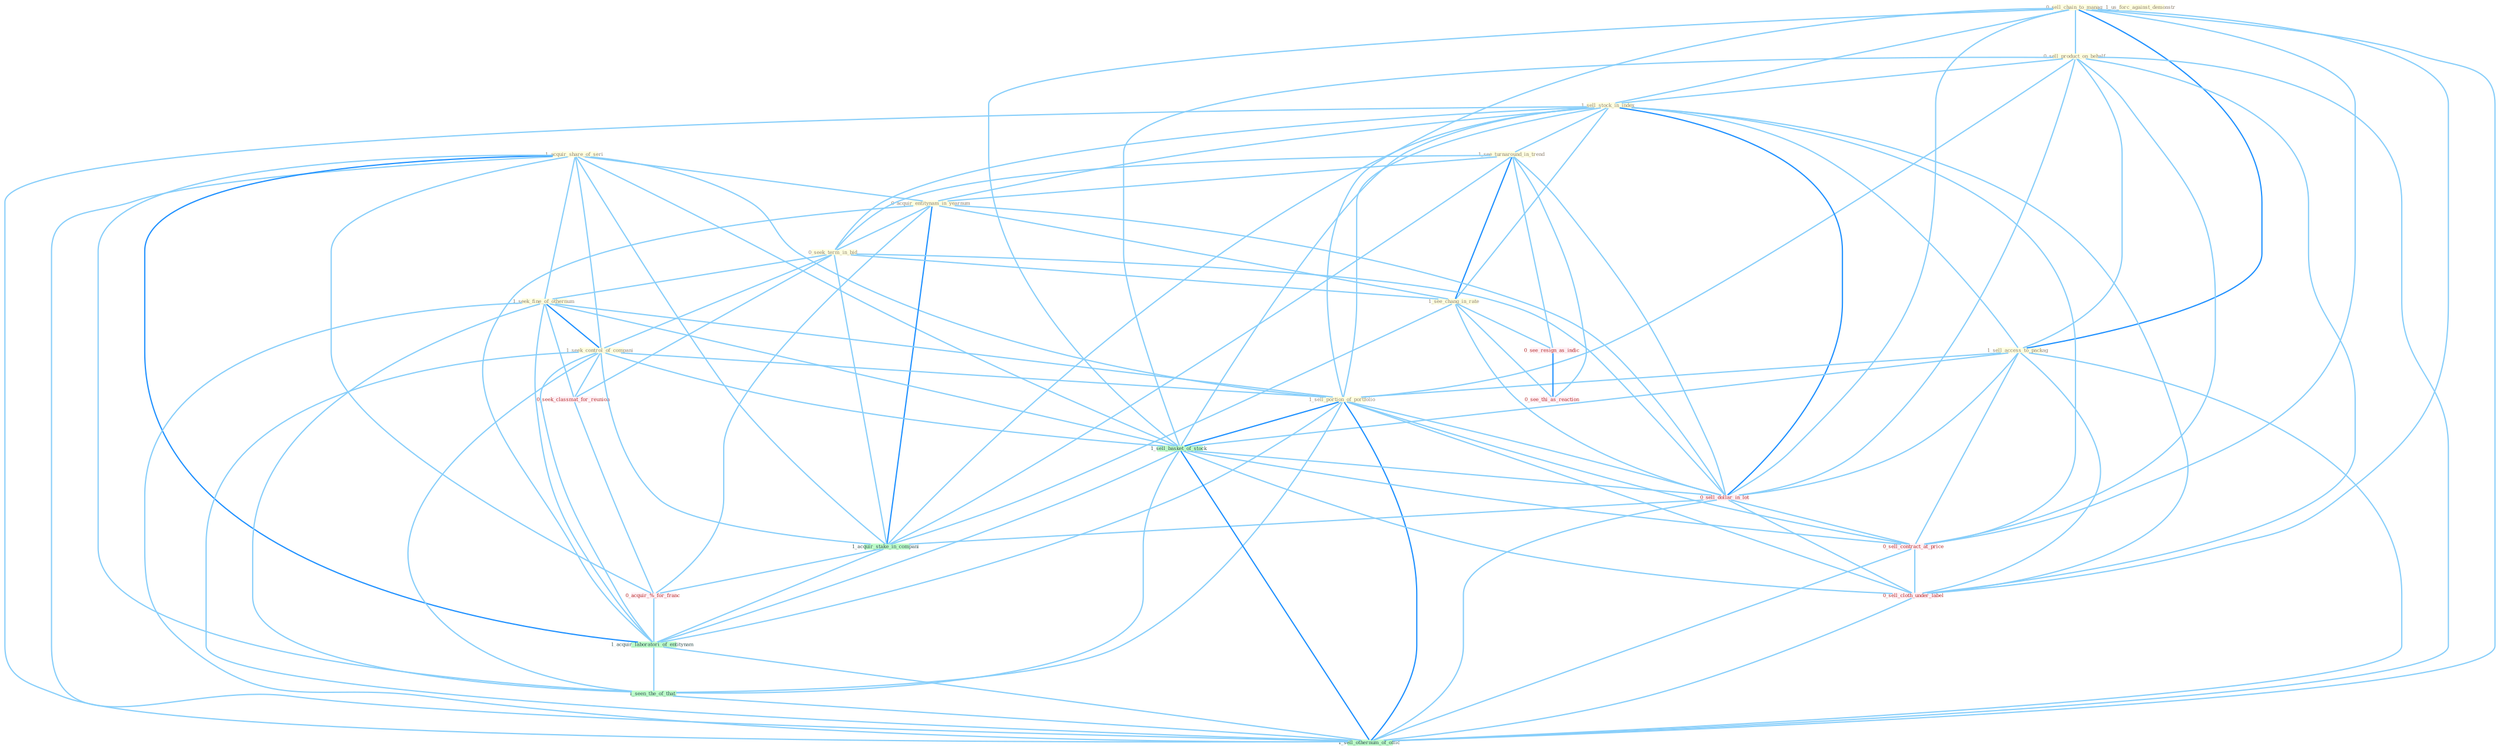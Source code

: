 Graph G{ 
    node
    [shape=polygon,style=filled,width=.5,height=.06,color="#BDFCC9",fixedsize=true,fontsize=4,
    fontcolor="#2f4f4f"];
    {node
    [color="#ffffe0", fontcolor="#8b7d6b"] "0_sell_chain_to_manag " "1_acquir_share_of_seri " "1_us_forc_against_demonstr " "0_sell_product_on_behalf " "1_sell_stock_in_index " "1_see_turnaround_in_trend " "0_acquir_entitynam_in_yearnum " "0_seek_term_in_bid " "1_sell_access_to_packag " "1_seek_fine_of_othernum " "1_seek_control_of_compani " "1_sell_portion_of_portfolio " "1_see_chang_in_rate "}
{node [color="#fff0f5", fontcolor="#b22222"] "0_seek_classmat_for_reunion " "0_sell_dollar_in_lot " "0_see_resign_as_indic " "0_acquir_%_for_franc " "0_sell_contract_at_price " "0_sell_cloth_under_label " "0_see_thi_as_reaction "}
edge [color="#B0E2FF"];

	"0_sell_chain_to_manag " -- "0_sell_product_on_behalf " [w="1", color="#87cefa" ];
	"0_sell_chain_to_manag " -- "1_sell_stock_in_index " [w="1", color="#87cefa" ];
	"0_sell_chain_to_manag " -- "1_sell_access_to_packag " [w="2", color="#1e90ff" , len=0.8];
	"0_sell_chain_to_manag " -- "1_sell_portion_of_portfolio " [w="1", color="#87cefa" ];
	"0_sell_chain_to_manag " -- "1_sell_basket_of_stock " [w="1", color="#87cefa" ];
	"0_sell_chain_to_manag " -- "0_sell_dollar_in_lot " [w="1", color="#87cefa" ];
	"0_sell_chain_to_manag " -- "0_sell_contract_at_price " [w="1", color="#87cefa" ];
	"0_sell_chain_to_manag " -- "0_sell_cloth_under_label " [w="1", color="#87cefa" ];
	"0_sell_chain_to_manag " -- "1_sell_othernum_of_offic " [w="1", color="#87cefa" ];
	"1_acquir_share_of_seri " -- "0_acquir_entitynam_in_yearnum " [w="1", color="#87cefa" ];
	"1_acquir_share_of_seri " -- "1_seek_fine_of_othernum " [w="1", color="#87cefa" ];
	"1_acquir_share_of_seri " -- "1_seek_control_of_compani " [w="1", color="#87cefa" ];
	"1_acquir_share_of_seri " -- "1_sell_portion_of_portfolio " [w="1", color="#87cefa" ];
	"1_acquir_share_of_seri " -- "1_sell_basket_of_stock " [w="1", color="#87cefa" ];
	"1_acquir_share_of_seri " -- "1_acquir_stake_in_compani " [w="1", color="#87cefa" ];
	"1_acquir_share_of_seri " -- "0_acquir_%_for_franc " [w="1", color="#87cefa" ];
	"1_acquir_share_of_seri " -- "1_acquir_laboratori_of_entitynam " [w="2", color="#1e90ff" , len=0.8];
	"1_acquir_share_of_seri " -- "1_seen_the_of_that " [w="1", color="#87cefa" ];
	"1_acquir_share_of_seri " -- "1_sell_othernum_of_offic " [w="1", color="#87cefa" ];
	"0_sell_product_on_behalf " -- "1_sell_stock_in_index " [w="1", color="#87cefa" ];
	"0_sell_product_on_behalf " -- "1_sell_access_to_packag " [w="1", color="#87cefa" ];
	"0_sell_product_on_behalf " -- "1_sell_portion_of_portfolio " [w="1", color="#87cefa" ];
	"0_sell_product_on_behalf " -- "1_sell_basket_of_stock " [w="1", color="#87cefa" ];
	"0_sell_product_on_behalf " -- "0_sell_dollar_in_lot " [w="1", color="#87cefa" ];
	"0_sell_product_on_behalf " -- "0_sell_contract_at_price " [w="1", color="#87cefa" ];
	"0_sell_product_on_behalf " -- "0_sell_cloth_under_label " [w="1", color="#87cefa" ];
	"0_sell_product_on_behalf " -- "1_sell_othernum_of_offic " [w="1", color="#87cefa" ];
	"1_sell_stock_in_index " -- "1_see_turnaround_in_trend " [w="1", color="#87cefa" ];
	"1_sell_stock_in_index " -- "0_acquir_entitynam_in_yearnum " [w="1", color="#87cefa" ];
	"1_sell_stock_in_index " -- "0_seek_term_in_bid " [w="1", color="#87cefa" ];
	"1_sell_stock_in_index " -- "1_sell_access_to_packag " [w="1", color="#87cefa" ];
	"1_sell_stock_in_index " -- "1_sell_portion_of_portfolio " [w="1", color="#87cefa" ];
	"1_sell_stock_in_index " -- "1_see_chang_in_rate " [w="1", color="#87cefa" ];
	"1_sell_stock_in_index " -- "1_sell_basket_of_stock " [w="1", color="#87cefa" ];
	"1_sell_stock_in_index " -- "0_sell_dollar_in_lot " [w="2", color="#1e90ff" , len=0.8];
	"1_sell_stock_in_index " -- "1_acquir_stake_in_compani " [w="1", color="#87cefa" ];
	"1_sell_stock_in_index " -- "0_sell_contract_at_price " [w="1", color="#87cefa" ];
	"1_sell_stock_in_index " -- "0_sell_cloth_under_label " [w="1", color="#87cefa" ];
	"1_sell_stock_in_index " -- "1_sell_othernum_of_offic " [w="1", color="#87cefa" ];
	"1_see_turnaround_in_trend " -- "0_acquir_entitynam_in_yearnum " [w="1", color="#87cefa" ];
	"1_see_turnaround_in_trend " -- "0_seek_term_in_bid " [w="1", color="#87cefa" ];
	"1_see_turnaround_in_trend " -- "1_see_chang_in_rate " [w="2", color="#1e90ff" , len=0.8];
	"1_see_turnaround_in_trend " -- "0_sell_dollar_in_lot " [w="1", color="#87cefa" ];
	"1_see_turnaround_in_trend " -- "0_see_resign_as_indic " [w="1", color="#87cefa" ];
	"1_see_turnaround_in_trend " -- "1_acquir_stake_in_compani " [w="1", color="#87cefa" ];
	"1_see_turnaround_in_trend " -- "0_see_thi_as_reaction " [w="1", color="#87cefa" ];
	"0_acquir_entitynam_in_yearnum " -- "0_seek_term_in_bid " [w="1", color="#87cefa" ];
	"0_acquir_entitynam_in_yearnum " -- "1_see_chang_in_rate " [w="1", color="#87cefa" ];
	"0_acquir_entitynam_in_yearnum " -- "0_sell_dollar_in_lot " [w="1", color="#87cefa" ];
	"0_acquir_entitynam_in_yearnum " -- "1_acquir_stake_in_compani " [w="2", color="#1e90ff" , len=0.8];
	"0_acquir_entitynam_in_yearnum " -- "0_acquir_%_for_franc " [w="1", color="#87cefa" ];
	"0_acquir_entitynam_in_yearnum " -- "1_acquir_laboratori_of_entitynam " [w="1", color="#87cefa" ];
	"0_seek_term_in_bid " -- "1_seek_fine_of_othernum " [w="1", color="#87cefa" ];
	"0_seek_term_in_bid " -- "1_seek_control_of_compani " [w="1", color="#87cefa" ];
	"0_seek_term_in_bid " -- "1_see_chang_in_rate " [w="1", color="#87cefa" ];
	"0_seek_term_in_bid " -- "0_seek_classmat_for_reunion " [w="1", color="#87cefa" ];
	"0_seek_term_in_bid " -- "0_sell_dollar_in_lot " [w="1", color="#87cefa" ];
	"0_seek_term_in_bid " -- "1_acquir_stake_in_compani " [w="1", color="#87cefa" ];
	"1_sell_access_to_packag " -- "1_sell_portion_of_portfolio " [w="1", color="#87cefa" ];
	"1_sell_access_to_packag " -- "1_sell_basket_of_stock " [w="1", color="#87cefa" ];
	"1_sell_access_to_packag " -- "0_sell_dollar_in_lot " [w="1", color="#87cefa" ];
	"1_sell_access_to_packag " -- "0_sell_contract_at_price " [w="1", color="#87cefa" ];
	"1_sell_access_to_packag " -- "0_sell_cloth_under_label " [w="1", color="#87cefa" ];
	"1_sell_access_to_packag " -- "1_sell_othernum_of_offic " [w="1", color="#87cefa" ];
	"1_seek_fine_of_othernum " -- "1_seek_control_of_compani " [w="2", color="#1e90ff" , len=0.8];
	"1_seek_fine_of_othernum " -- "1_sell_portion_of_portfolio " [w="1", color="#87cefa" ];
	"1_seek_fine_of_othernum " -- "0_seek_classmat_for_reunion " [w="1", color="#87cefa" ];
	"1_seek_fine_of_othernum " -- "1_sell_basket_of_stock " [w="1", color="#87cefa" ];
	"1_seek_fine_of_othernum " -- "1_acquir_laboratori_of_entitynam " [w="1", color="#87cefa" ];
	"1_seek_fine_of_othernum " -- "1_seen_the_of_that " [w="1", color="#87cefa" ];
	"1_seek_fine_of_othernum " -- "1_sell_othernum_of_offic " [w="1", color="#87cefa" ];
	"1_seek_control_of_compani " -- "1_sell_portion_of_portfolio " [w="1", color="#87cefa" ];
	"1_seek_control_of_compani " -- "0_seek_classmat_for_reunion " [w="1", color="#87cefa" ];
	"1_seek_control_of_compani " -- "1_sell_basket_of_stock " [w="1", color="#87cefa" ];
	"1_seek_control_of_compani " -- "1_acquir_stake_in_compani " [w="1", color="#87cefa" ];
	"1_seek_control_of_compani " -- "1_acquir_laboratori_of_entitynam " [w="1", color="#87cefa" ];
	"1_seek_control_of_compani " -- "1_seen_the_of_that " [w="1", color="#87cefa" ];
	"1_seek_control_of_compani " -- "1_sell_othernum_of_offic " [w="1", color="#87cefa" ];
	"1_sell_portion_of_portfolio " -- "1_sell_basket_of_stock " [w="2", color="#1e90ff" , len=0.8];
	"1_sell_portion_of_portfolio " -- "0_sell_dollar_in_lot " [w="1", color="#87cefa" ];
	"1_sell_portion_of_portfolio " -- "0_sell_contract_at_price " [w="1", color="#87cefa" ];
	"1_sell_portion_of_portfolio " -- "1_acquir_laboratori_of_entitynam " [w="1", color="#87cefa" ];
	"1_sell_portion_of_portfolio " -- "0_sell_cloth_under_label " [w="1", color="#87cefa" ];
	"1_sell_portion_of_portfolio " -- "1_seen_the_of_that " [w="1", color="#87cefa" ];
	"1_sell_portion_of_portfolio " -- "1_sell_othernum_of_offic " [w="2", color="#1e90ff" , len=0.8];
	"1_see_chang_in_rate " -- "0_sell_dollar_in_lot " [w="1", color="#87cefa" ];
	"1_see_chang_in_rate " -- "0_see_resign_as_indic " [w="1", color="#87cefa" ];
	"1_see_chang_in_rate " -- "1_acquir_stake_in_compani " [w="1", color="#87cefa" ];
	"1_see_chang_in_rate " -- "0_see_thi_as_reaction " [w="1", color="#87cefa" ];
	"0_seek_classmat_for_reunion " -- "0_acquir_%_for_franc " [w="1", color="#87cefa" ];
	"1_sell_basket_of_stock " -- "0_sell_dollar_in_lot " [w="1", color="#87cefa" ];
	"1_sell_basket_of_stock " -- "0_sell_contract_at_price " [w="1", color="#87cefa" ];
	"1_sell_basket_of_stock " -- "1_acquir_laboratori_of_entitynam " [w="1", color="#87cefa" ];
	"1_sell_basket_of_stock " -- "0_sell_cloth_under_label " [w="1", color="#87cefa" ];
	"1_sell_basket_of_stock " -- "1_seen_the_of_that " [w="1", color="#87cefa" ];
	"1_sell_basket_of_stock " -- "1_sell_othernum_of_offic " [w="2", color="#1e90ff" , len=0.8];
	"0_sell_dollar_in_lot " -- "1_acquir_stake_in_compani " [w="1", color="#87cefa" ];
	"0_sell_dollar_in_lot " -- "0_sell_contract_at_price " [w="1", color="#87cefa" ];
	"0_sell_dollar_in_lot " -- "0_sell_cloth_under_label " [w="1", color="#87cefa" ];
	"0_sell_dollar_in_lot " -- "1_sell_othernum_of_offic " [w="1", color="#87cefa" ];
	"0_see_resign_as_indic " -- "0_see_thi_as_reaction " [w="2", color="#1e90ff" , len=0.8];
	"1_acquir_stake_in_compani " -- "0_acquir_%_for_franc " [w="1", color="#87cefa" ];
	"1_acquir_stake_in_compani " -- "1_acquir_laboratori_of_entitynam " [w="1", color="#87cefa" ];
	"0_acquir_%_for_franc " -- "1_acquir_laboratori_of_entitynam " [w="1", color="#87cefa" ];
	"0_sell_contract_at_price " -- "0_sell_cloth_under_label " [w="1", color="#87cefa" ];
	"0_sell_contract_at_price " -- "1_sell_othernum_of_offic " [w="1", color="#87cefa" ];
	"1_acquir_laboratori_of_entitynam " -- "1_seen_the_of_that " [w="1", color="#87cefa" ];
	"1_acquir_laboratori_of_entitynam " -- "1_sell_othernum_of_offic " [w="1", color="#87cefa" ];
	"0_sell_cloth_under_label " -- "1_sell_othernum_of_offic " [w="1", color="#87cefa" ];
	"1_seen_the_of_that " -- "1_sell_othernum_of_offic " [w="1", color="#87cefa" ];
}